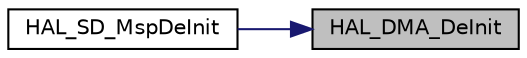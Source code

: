 digraph "HAL_DMA_DeInit"
{
 // LATEX_PDF_SIZE
  edge [fontname="Helvetica",fontsize="10",labelfontname="Helvetica",labelfontsize="10"];
  node [fontname="Helvetica",fontsize="10",shape=record];
  rankdir="RL";
  Node1 [label="HAL_DMA_DeInit",height=0.2,width=0.4,color="black", fillcolor="grey75", style="filled", fontcolor="black",tooltip=" "];
  Node1 -> Node2 [dir="back",color="midnightblue",fontsize="10",style="solid"];
  Node2 [label="HAL_SD_MspDeInit",height=0.2,width=0.4,color="black", fillcolor="white", style="filled",URL="$sdio_8c.html#acafafee9f1c5f66225de3dea76ce80c8",tooltip=" "];
}
